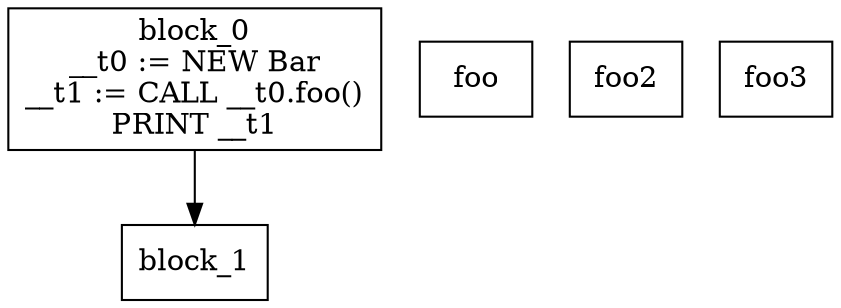 digraph CFG {
graph [splines=ortho];
node [shape=box];
block_0 -> block_1;
block_0 [label="block_0\n__t0 := NEW Bar\n__t1 := CALL __t0.foo()\nPRINT __t1\n"];
block_1 [label="block_1\n"];
foo [label="foo\n"];
foo [label="foo\n"];
foo2 [label="foo2\n"];
foo2 [label="foo2\n"];
foo3 [label="foo3\n"];
foo3 [label="foo3\n"];
}
